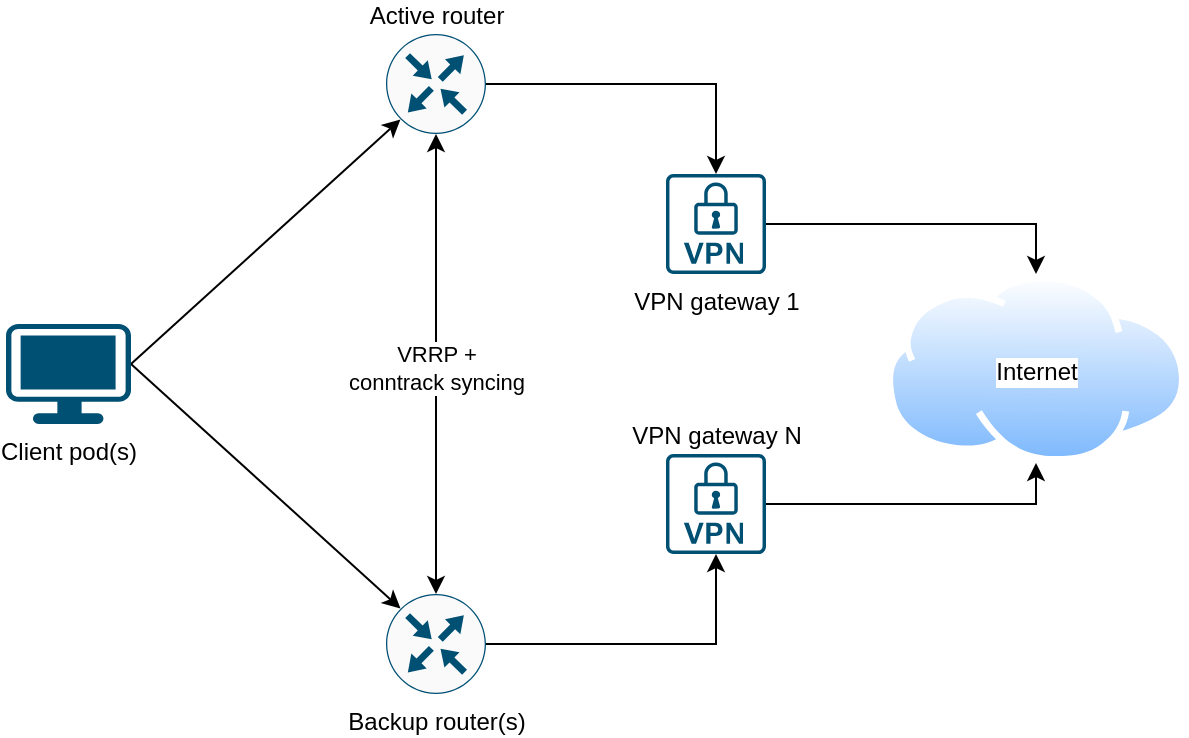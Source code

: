 <mxfile version="28.2.0">
  <diagram name="Page-1" id="aRkRuxBFELAMFq911tWw">
    <mxGraphModel dx="1210" dy="1142" grid="1" gridSize="10" guides="1" tooltips="1" connect="1" arrows="1" fold="1" page="1" pageScale="1" pageWidth="850" pageHeight="1100" math="0" shadow="0">
      <root>
        <mxCell id="0" />
        <mxCell id="1" parent="0" />
        <mxCell id="ql4odA1ZGQbVucotu5OM-17" style="edgeStyle=orthogonalEdgeStyle;rounded=0;orthogonalLoop=1;jettySize=auto;html=1;exitX=1;exitY=0.5;exitDx=0;exitDy=0;exitPerimeter=0;" edge="1" parent="1" source="ql4odA1ZGQbVucotu5OM-2" target="ql4odA1ZGQbVucotu5OM-4">
          <mxGeometry relative="1" as="geometry" />
        </mxCell>
        <mxCell id="ql4odA1ZGQbVucotu5OM-20" style="edgeStyle=orthogonalEdgeStyle;rounded=0;orthogonalLoop=1;jettySize=auto;html=1;exitX=0.5;exitY=1;exitDx=0;exitDy=0;exitPerimeter=0;startArrow=classic;startFill=1;" edge="1" parent="1" source="ql4odA1ZGQbVucotu5OM-2" target="ql4odA1ZGQbVucotu5OM-3">
          <mxGeometry relative="1" as="geometry" />
        </mxCell>
        <mxCell id="ql4odA1ZGQbVucotu5OM-21" value="VRRP +&lt;div&gt;conntrack syncing&lt;/div&gt;" style="edgeLabel;html=1;align=center;verticalAlign=middle;resizable=0;points=[];" vertex="1" connectable="0" parent="ql4odA1ZGQbVucotu5OM-20">
          <mxGeometry x="-0.019" y="-2" relative="1" as="geometry">
            <mxPoint x="2" y="4" as="offset" />
          </mxGeometry>
        </mxCell>
        <mxCell id="ql4odA1ZGQbVucotu5OM-2" value="Active router" style="sketch=0;points=[[0.5,0,0],[1,0.5,0],[0.5,1,0],[0,0.5,0],[0.145,0.145,0],[0.856,0.145,0],[0.855,0.856,0],[0.145,0.855,0]];verticalLabelPosition=top;html=1;verticalAlign=bottom;aspect=fixed;align=center;pointerEvents=1;shape=mxgraph.cisco19.rect;prIcon=router;fillColor=#FAFAFA;strokeColor=#005073;labelPosition=center;" vertex="1" parent="1">
          <mxGeometry x="320" y="385" width="50" height="50" as="geometry" />
        </mxCell>
        <mxCell id="ql4odA1ZGQbVucotu5OM-16" style="edgeStyle=orthogonalEdgeStyle;rounded=0;orthogonalLoop=1;jettySize=auto;html=1;exitX=1;exitY=0.5;exitDx=0;exitDy=0;exitPerimeter=0;" edge="1" parent="1" source="ql4odA1ZGQbVucotu5OM-3" target="ql4odA1ZGQbVucotu5OM-5">
          <mxGeometry relative="1" as="geometry" />
        </mxCell>
        <mxCell id="ql4odA1ZGQbVucotu5OM-3" value="Backup router(s)" style="sketch=0;points=[[0.5,0,0],[1,0.5,0],[0.5,1,0],[0,0.5,0],[0.145,0.145,0],[0.856,0.145,0],[0.855,0.856,0],[0.145,0.855,0]];verticalLabelPosition=bottom;html=1;verticalAlign=top;aspect=fixed;align=center;pointerEvents=1;shape=mxgraph.cisco19.rect;prIcon=router;fillColor=#FAFAFA;strokeColor=#005073;" vertex="1" parent="1">
          <mxGeometry x="320" y="665" width="50" height="50" as="geometry" />
        </mxCell>
        <mxCell id="ql4odA1ZGQbVucotu5OM-18" style="edgeStyle=orthogonalEdgeStyle;rounded=0;orthogonalLoop=1;jettySize=auto;html=1;entryX=0.5;entryY=0;entryDx=0;entryDy=0;" edge="1" parent="1" source="ql4odA1ZGQbVucotu5OM-4" target="ql4odA1ZGQbVucotu5OM-6">
          <mxGeometry relative="1" as="geometry" />
        </mxCell>
        <mxCell id="ql4odA1ZGQbVucotu5OM-4" value="VPN gateway 1" style="sketch=0;pointerEvents=1;shadow=0;dashed=0;html=1;strokeColor=none;fillColor=light-dark(#005073, #b2b3b4);aspect=fixed;labelPosition=center;verticalLabelPosition=bottom;verticalAlign=top;align=center;outlineConnect=0;shape=mxgraph.vvd.vpn;" vertex="1" parent="1">
          <mxGeometry x="460" y="455" width="50" height="50" as="geometry" />
        </mxCell>
        <mxCell id="ql4odA1ZGQbVucotu5OM-19" style="edgeStyle=orthogonalEdgeStyle;rounded=0;orthogonalLoop=1;jettySize=auto;html=1;entryX=0.5;entryY=1;entryDx=0;entryDy=0;" edge="1" parent="1" source="ql4odA1ZGQbVucotu5OM-5" target="ql4odA1ZGQbVucotu5OM-6">
          <mxGeometry relative="1" as="geometry" />
        </mxCell>
        <mxCell id="ql4odA1ZGQbVucotu5OM-5" value="VPN gateway N" style="sketch=0;pointerEvents=1;shadow=0;dashed=0;html=1;strokeColor=none;fillColor=light-dark(#005073, #b2b3b4);aspect=fixed;labelPosition=center;verticalLabelPosition=top;verticalAlign=bottom;align=center;outlineConnect=0;shape=mxgraph.vvd.vpn;" vertex="1" parent="1">
          <mxGeometry x="460" y="595" width="50" height="50" as="geometry" />
        </mxCell>
        <mxCell id="ql4odA1ZGQbVucotu5OM-6" value="Internet" style="image;aspect=fixed;perimeter=ellipsePerimeter;html=1;align=center;shadow=0;dashed=0;spacingTop=3;image=img/lib/active_directory/internet_cloud.svg;labelPosition=center;verticalLabelPosition=middle;verticalAlign=middle;" vertex="1" parent="1">
          <mxGeometry x="570" y="505" width="150" height="94.5" as="geometry" />
        </mxCell>
        <mxCell id="ql4odA1ZGQbVucotu5OM-8" style="rounded=0;orthogonalLoop=1;jettySize=auto;html=1;exitX=1;exitY=0.4;exitDx=0;exitDy=0;exitPerimeter=0;entryX=0.145;entryY=0.855;entryDx=0;entryDy=0;entryPerimeter=0;" edge="1" parent="1" source="ql4odA1ZGQbVucotu5OM-11" target="ql4odA1ZGQbVucotu5OM-2">
          <mxGeometry relative="1" as="geometry">
            <mxPoint x="209.25" y="525.75" as="sourcePoint" />
          </mxGeometry>
        </mxCell>
        <mxCell id="ql4odA1ZGQbVucotu5OM-9" style="rounded=0;orthogonalLoop=1;jettySize=auto;html=1;exitX=1;exitY=0.4;exitDx=0;exitDy=0;exitPerimeter=0;entryX=0.145;entryY=0.145;entryDx=0;entryDy=0;entryPerimeter=0;endArrow=classic;endFill=1;" edge="1" parent="1" source="ql4odA1ZGQbVucotu5OM-11" target="ql4odA1ZGQbVucotu5OM-3">
          <mxGeometry relative="1" as="geometry">
            <mxPoint x="209.25" y="574.25" as="sourcePoint" />
          </mxGeometry>
        </mxCell>
        <mxCell id="ql4odA1ZGQbVucotu5OM-11" value="Client pod(s)" style="points=[[0.03,0.03,0],[0.5,0,0],[0.97,0.03,0],[1,0.4,0],[0.97,0.745,0],[0.5,1,0],[0.03,0.745,0],[0,0.4,0]];verticalLabelPosition=bottom;sketch=0;html=1;verticalAlign=top;aspect=fixed;align=center;pointerEvents=1;shape=mxgraph.cisco19.workstation;fillColor=#005073;strokeColor=none;" vertex="1" parent="1">
          <mxGeometry x="130" y="530" width="62.5" height="50" as="geometry" />
        </mxCell>
      </root>
    </mxGraphModel>
  </diagram>
</mxfile>
